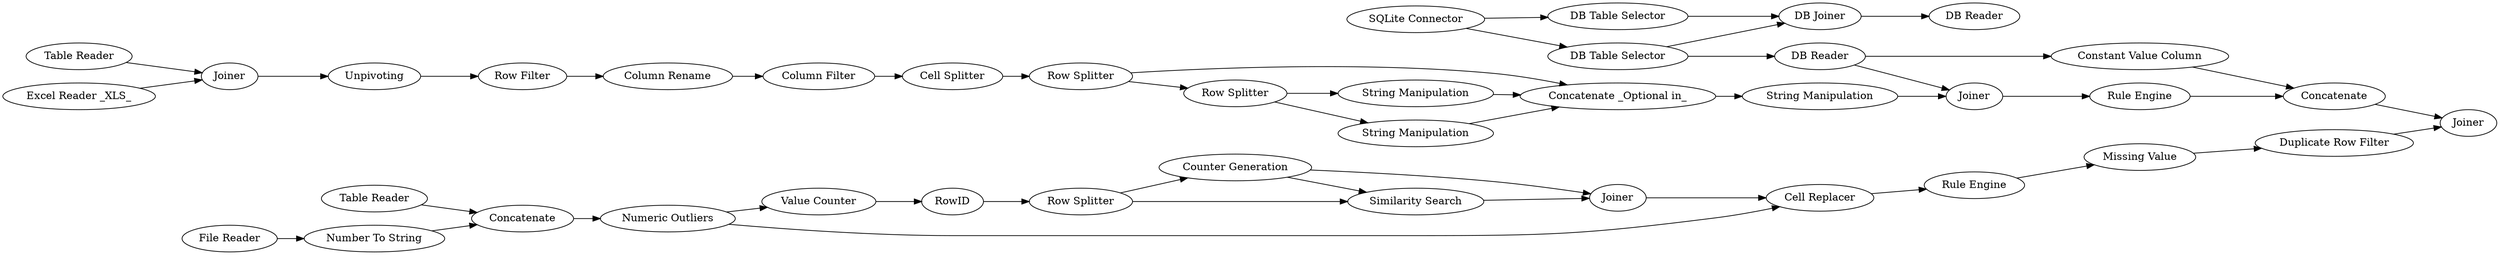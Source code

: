 digraph {
	"-7735754470285707864_285" [label="Table Reader"]
	"4193542774217545744_167" [label="String Manipulation"]
	"4193542774217545744_162" [label="Row Splitter"]
	"3322086459491732750_232" [label="Rule Engine"]
	"-6162072804936784075_283" [label="DB Reader"]
	"-8910082645262325811_221" [label="Column Filter"]
	"-6270015598861685848_269" [label="Numeric Outliers"]
	"-6162072804936784075_280" [label="DB Table Selector"]
	"-6270015598861685848_176" [label="Cell Replacer"]
	"-6270015598861685848_293" [label=RowID]
	"-6270015598861685848_192" [label=Joiner]
	"-7735754470285707864_286" [label="Excel Reader _XLS_"]
	"3322086459491732750_296" [label=Concatenate]
	"4193542774217545744_165" [label="String Manipulation"]
	"-6162072804936784075_281" [label="DB Joiner"]
	"-3853450678215667604_289" [label=Concatenate]
	"-6162072804936784075_282" [label="DB Reader"]
	"4193542774217545744_161" [label="Cell Splitter"]
	"4193542774217545744_166" [label="Concatenate _Optional in_"]
	"-8910082645262325811_195" [label="Column Rename"]
	"4193542774217545744_168" [label="String Manipulation"]
	"-8910082645262325811_219" [label=Unpivoting]
	"-6270015598861685848_276" [label="Missing Value"]
	"-3853450678215667604_288" [label="Table Reader"]
	"-6162072804936784075_278" [label="SQLite Connector"]
	"-6270015598861685848_307" [label="Row Splitter"]
	"3322086459491732750_295" [label=Joiner]
	"3322086459491732750_297" [label=Joiner]
	"-3853450678215667604_300" [label="Number To String"]
	"-6270015598861685848_187" [label="Similarity Search"]
	"-7735754470285707864_287" [label=Joiner]
	"-3853450678215667604_284" [label="File Reader"]
	"-6270015598861685848_301" [label="Rule Engine"]
	"4193542774217545744_163" [label="Row Splitter"]
	"-6270015598861685848_291" [label="Value Counter"]
	"-8910082645262325811_220" [label="Row Filter"]
	"-6270015598861685848_299" [label="Duplicate Row Filter"]
	"-6162072804936784075_279" [label="DB Table Selector"]
	"-6270015598861685848_309" [label="Counter Generation"]
	"3322086459491732750_231" [label="Constant Value Column"]
	"3322086459491732750_232" -> "3322086459491732750_296"
	"4193542774217545744_167" -> "4193542774217545744_166"
	"-6270015598861685848_307" -> "-6270015598861685848_187"
	"-6270015598861685848_307" -> "-6270015598861685848_309"
	"-6162072804936784075_278" -> "-6162072804936784075_280"
	"-6270015598861685848_192" -> "-6270015598861685848_176"
	"4193542774217545744_165" -> "4193542774217545744_166"
	"4193542774217545744_161" -> "4193542774217545744_162"
	"3322086459491732750_295" -> "3322086459491732750_232"
	"-6162072804936784075_279" -> "-6162072804936784075_283"
	"-6270015598861685848_291" -> "-6270015598861685848_293"
	"-7735754470285707864_286" -> "-7735754470285707864_287"
	"-6270015598861685848_276" -> "-6270015598861685848_299"
	"-8910082645262325811_219" -> "-8910082645262325811_220"
	"-8910082645262325811_195" -> "-8910082645262325811_221"
	"-6270015598861685848_187" -> "-6270015598861685848_192"
	"4193542774217545744_163" -> "4193542774217545744_165"
	"4193542774217545744_163" -> "4193542774217545744_167"
	"4193542774217545744_166" -> "4193542774217545744_168"
	"-3853450678215667604_284" -> "-3853450678215667604_300"
	"-3853450678215667604_289" -> "-6270015598861685848_269"
	"-6270015598861685848_293" -> "-6270015598861685848_307"
	"-6162072804936784075_283" -> "3322086459491732750_295"
	"-3853450678215667604_300" -> "-3853450678215667604_289"
	"-6162072804936784075_283" -> "3322086459491732750_231"
	"-7735754470285707864_285" -> "-7735754470285707864_287"
	"-8910082645262325811_220" -> "-8910082645262325811_195"
	"-6270015598861685848_301" -> "-6270015598861685848_276"
	"-6162072804936784075_281" -> "-6162072804936784075_282"
	"3322086459491732750_296" -> "3322086459491732750_297"
	"-3853450678215667604_288" -> "-3853450678215667604_289"
	"-6270015598861685848_309" -> "-6270015598861685848_187"
	"4193542774217545744_162" -> "4193542774217545744_166"
	"4193542774217545744_162" -> "4193542774217545744_163"
	"-8910082645262325811_221" -> "4193542774217545744_161"
	"-6270015598861685848_309" -> "-6270015598861685848_192"
	"-6270015598861685848_269" -> "-6270015598861685848_291"
	"-6270015598861685848_299" -> "3322086459491732750_297"
	"3322086459491732750_231" -> "3322086459491732750_296"
	"4193542774217545744_168" -> "3322086459491732750_295"
	"-6162072804936784075_279" -> "-6162072804936784075_281"
	"-6162072804936784075_278" -> "-6162072804936784075_279"
	"-6270015598861685848_269" -> "-6270015598861685848_176"
	"-7735754470285707864_287" -> "-8910082645262325811_219"
	"-6162072804936784075_280" -> "-6162072804936784075_281"
	"-6270015598861685848_176" -> "-6270015598861685848_301"
	rankdir=LR
}
